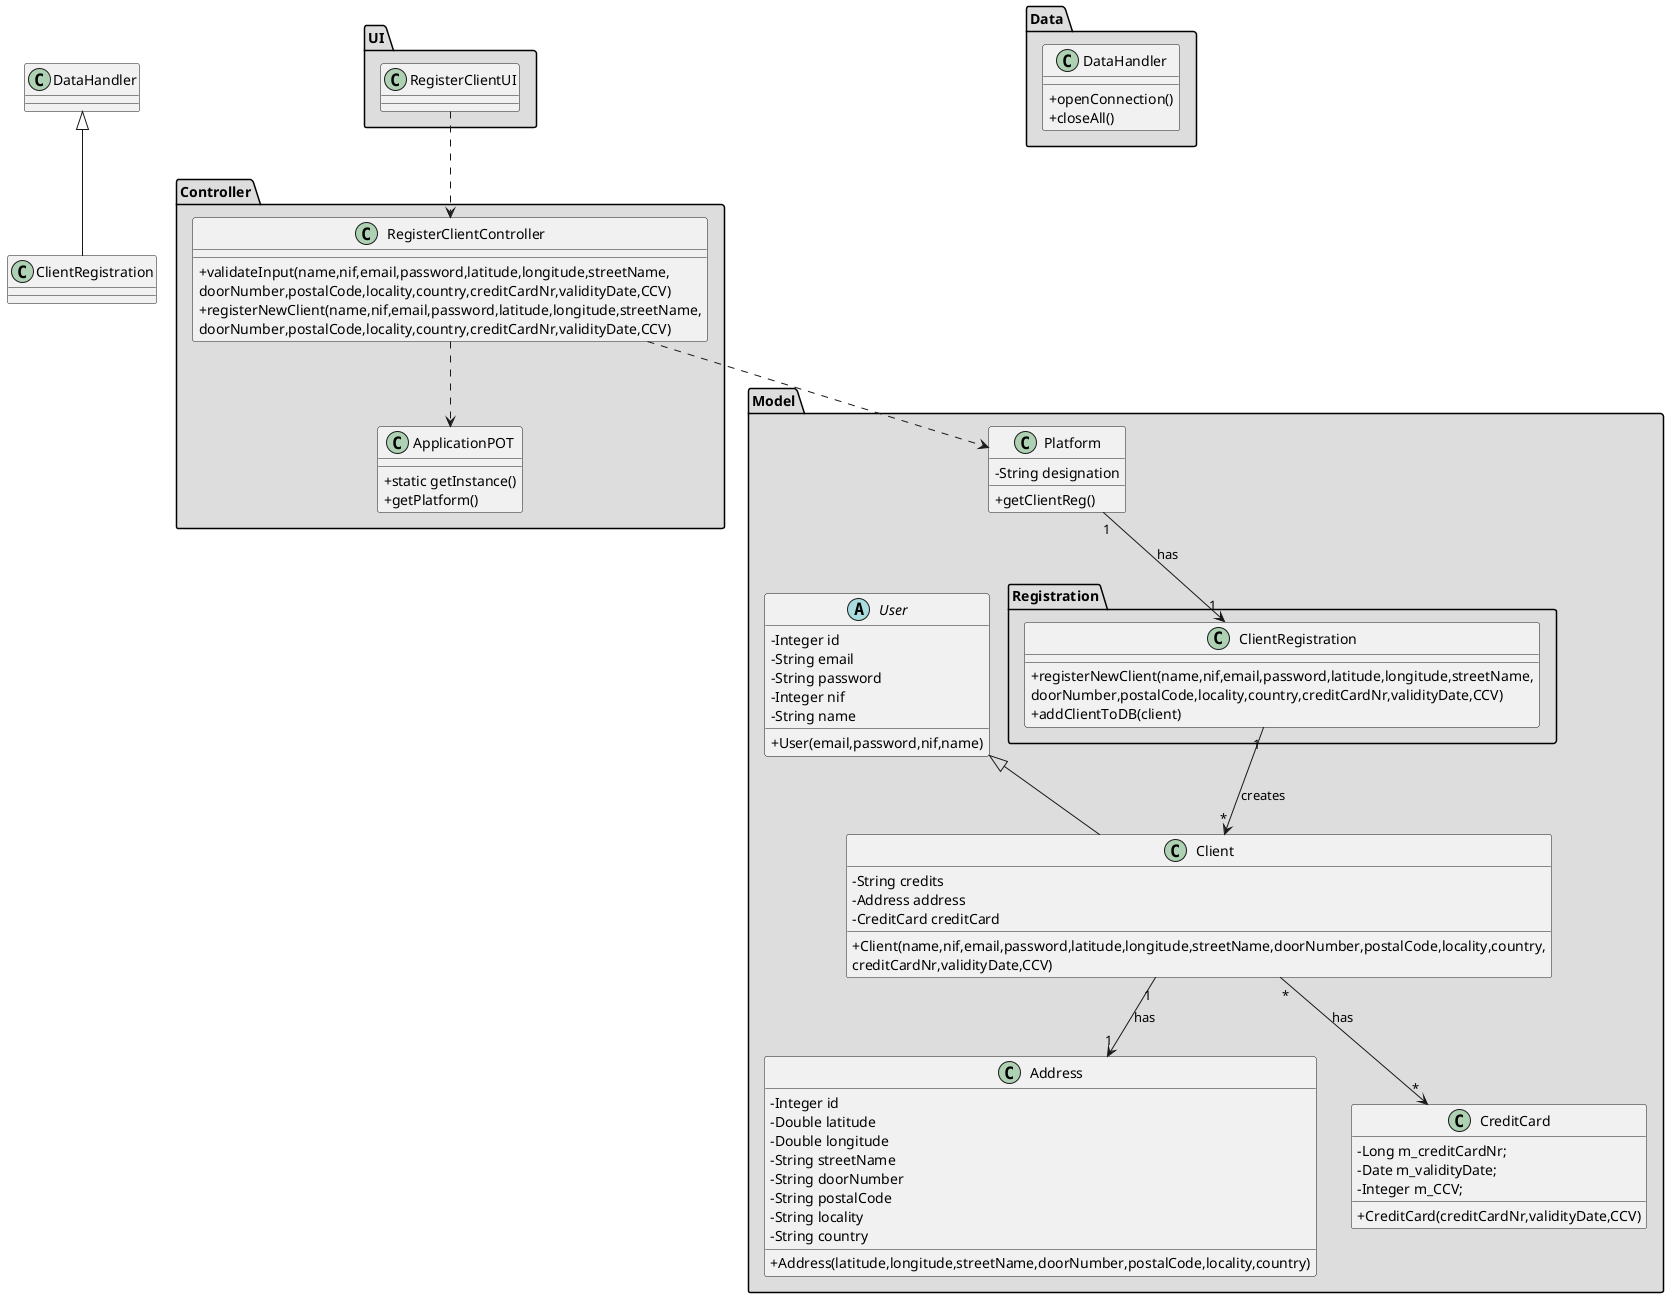 @startuml
skinparam classAttributeIconSize 0


package "Controller" #DDDDDD {
class ApplicationPOT
{
  +static getInstance()
  +getPlatform()
}
}


package "UI" #DDDDDD {
class RegisterClientUI{

}
}


package "Controller" #DDDDDD {
class RegisterClientController{
+validateInput(name,nif,email,password,latitude,longitude,streetName,\ndoorNumber,postalCode,locality,country,creditCardNr,validityDate,CCV)
+registerNewClient(name,nif,email,password,latitude,longitude,streetName,\ndoorNumber,postalCode,locality,country,creditCardNr,validityDate,CCV)
}
}


package "Model" #DDDDDD {
class Platform {
  -String designation
  +getClientReg()
}
package "Registration" #DDDDDD {
 class ClientRegistration{
 +registerNewClient(name,nif,email,password,latitude,longitude,streetName,\ndoorNumber,postalCode,locality,country,creditCardNr,validityDate,CCV)
 +addClientToDB(client)
 }
 }
}




package "Model" #DDDDDD {
abstract class User{
-Integer id
-String email
-String password
-Integer nif
-String name
+User(email,password,nif,name)
}

class Client extends User

class Client{
-String credits
-Address address
-CreditCard creditCard
+Client(name,nif,email,password,latitude,longitude,streetName,doorNumber,postalCode,locality,country,
                        creditCardNr,validityDate,CCV)
}

class Address{
-Integer id
-Double latitude
-Double longitude
-String streetName
-String doorNumber
-String postalCode
-String locality
-String country
+Address(latitude,longitude,streetName,doorNumber,postalCode,locality,country)
}

class CreditCard{
-Long m_creditCardNr;
-Date m_validityDate;
-Integer m_CCV;
+CreditCard(creditCardNr,validityDate,CCV)
}

}


package "Data" #DDDDDD {
class DataHandler{
+openConnection()
+closeAll()
}

}


RegisterClientUI ..> RegisterClientController
RegisterClientController ..> Platform
RegisterClientController ..> ApplicationPOT
Platform "1" --> "1" ClientRegistration : has
ClientRegistration "1" --> "*" Client : creates
class ClientRegistration extends DataHandler
Client "1" --> "1" Address : has
Client "*" --> "*" CreditCard : has

@enduml
